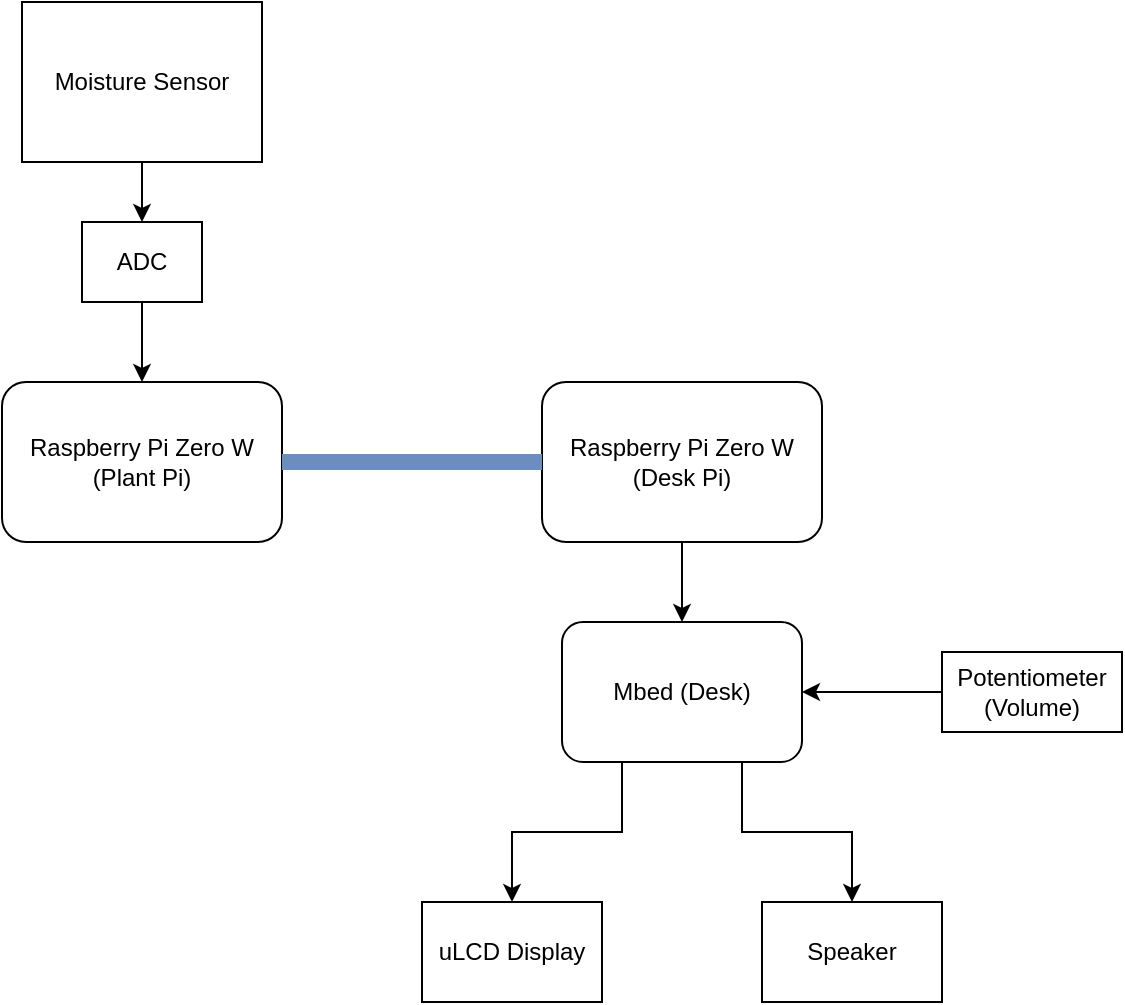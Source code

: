 <mxfile version="22.1.5" type="google">
  <diagram name="Page-1" id="IAvR7SCOR-0pfmvO4VQQ">
    <mxGraphModel grid="1" page="1" gridSize="10" guides="1" tooltips="1" connect="1" arrows="1" fold="1" pageScale="1" pageWidth="850" pageHeight="1100" math="0" shadow="0">
      <root>
        <mxCell id="0" />
        <mxCell id="1" parent="0" />
        <mxCell id="CAhOLh-6jD5Jb8sHDxQh-17" value="" style="edgeStyle=orthogonalEdgeStyle;rounded=0;orthogonalLoop=1;jettySize=auto;html=1;" edge="1" parent="1" source="CAhOLh-6jD5Jb8sHDxQh-1" target="CAhOLh-6jD5Jb8sHDxQh-16">
          <mxGeometry relative="1" as="geometry" />
        </mxCell>
        <mxCell id="CAhOLh-6jD5Jb8sHDxQh-1" value="Raspberry Pi Zero W (Desk Pi)" style="rounded=1;whiteSpace=wrap;html=1;" vertex="1" parent="1">
          <mxGeometry x="430" y="280" width="140" height="80" as="geometry" />
        </mxCell>
        <mxCell id="CAhOLh-6jD5Jb8sHDxQh-2" value="Raspberry Pi Zero W (Plant Pi)" style="rounded=1;whiteSpace=wrap;html=1;" vertex="1" parent="1">
          <mxGeometry x="160" y="280" width="140" height="80" as="geometry" />
        </mxCell>
        <mxCell id="CAhOLh-6jD5Jb8sHDxQh-6" value="" style="edgeStyle=orthogonalEdgeStyle;rounded=0;orthogonalLoop=1;jettySize=auto;html=1;" edge="1" parent="1" source="CAhOLh-6jD5Jb8sHDxQh-3" target="CAhOLh-6jD5Jb8sHDxQh-5">
          <mxGeometry relative="1" as="geometry" />
        </mxCell>
        <mxCell id="CAhOLh-6jD5Jb8sHDxQh-3" value="Moisture Sensor" style="rounded=0;whiteSpace=wrap;html=1;" vertex="1" parent="1">
          <mxGeometry x="170" y="90" width="120" height="80" as="geometry" />
        </mxCell>
        <mxCell id="CAhOLh-6jD5Jb8sHDxQh-7" value="" style="edgeStyle=orthogonalEdgeStyle;rounded=0;orthogonalLoop=1;jettySize=auto;html=1;entryX=0.5;entryY=0;entryDx=0;entryDy=0;" edge="1" parent="1" source="CAhOLh-6jD5Jb8sHDxQh-5" target="CAhOLh-6jD5Jb8sHDxQh-2">
          <mxGeometry relative="1" as="geometry">
            <mxPoint x="225" y="280" as="targetPoint" />
          </mxGeometry>
        </mxCell>
        <mxCell id="CAhOLh-6jD5Jb8sHDxQh-5" value="ADC" style="rounded=0;whiteSpace=wrap;html=1;" vertex="1" parent="1">
          <mxGeometry x="200" y="200" width="60" height="40" as="geometry" />
        </mxCell>
        <mxCell id="CAhOLh-6jD5Jb8sHDxQh-8" value="" style="endArrow=none;html=1;rounded=0;fillColor=#dae8fc;strokeColor=#6c8ebf;strokeWidth=8;exitX=0;exitY=0.5;exitDx=0;exitDy=0;" edge="1" parent="1" source="CAhOLh-6jD5Jb8sHDxQh-1">
          <mxGeometry width="50" height="50" relative="1" as="geometry">
            <mxPoint x="330" y="320" as="sourcePoint" />
            <mxPoint x="300" y="320" as="targetPoint" />
          </mxGeometry>
        </mxCell>
        <mxCell id="CAhOLh-6jD5Jb8sHDxQh-22" value="" style="edgeStyle=orthogonalEdgeStyle;rounded=0;orthogonalLoop=1;jettySize=auto;html=1;" edge="1" parent="1" source="CAhOLh-6jD5Jb8sHDxQh-9" target="CAhOLh-6jD5Jb8sHDxQh-16">
          <mxGeometry relative="1" as="geometry" />
        </mxCell>
        <mxCell id="CAhOLh-6jD5Jb8sHDxQh-9" value="Potentiometer&lt;br&gt;(Volume)" style="rounded=0;whiteSpace=wrap;html=1;" vertex="1" parent="1">
          <mxGeometry x="630" y="415" width="90" height="40" as="geometry" />
        </mxCell>
        <mxCell id="CAhOLh-6jD5Jb8sHDxQh-12" value="uLCD Display" style="rounded=0;whiteSpace=wrap;html=1;" vertex="1" parent="1">
          <mxGeometry x="370" y="540" width="90" height="50" as="geometry" />
        </mxCell>
        <mxCell id="CAhOLh-6jD5Jb8sHDxQh-13" value="Speaker" style="rounded=0;whiteSpace=wrap;html=1;" vertex="1" parent="1">
          <mxGeometry x="540" y="540" width="90" height="50" as="geometry" />
        </mxCell>
        <mxCell id="CAhOLh-6jD5Jb8sHDxQh-19" style="edgeStyle=orthogonalEdgeStyle;rounded=0;orthogonalLoop=1;jettySize=auto;html=1;exitX=0.25;exitY=1;exitDx=0;exitDy=0;entryX=0.5;entryY=0;entryDx=0;entryDy=0;" edge="1" parent="1" source="CAhOLh-6jD5Jb8sHDxQh-16" target="CAhOLh-6jD5Jb8sHDxQh-12">
          <mxGeometry relative="1" as="geometry" />
        </mxCell>
        <mxCell id="CAhOLh-6jD5Jb8sHDxQh-20" style="edgeStyle=orthogonalEdgeStyle;rounded=0;orthogonalLoop=1;jettySize=auto;html=1;exitX=0.75;exitY=1;exitDx=0;exitDy=0;entryX=0.5;entryY=0;entryDx=0;entryDy=0;" edge="1" parent="1" source="CAhOLh-6jD5Jb8sHDxQh-16" target="CAhOLh-6jD5Jb8sHDxQh-13">
          <mxGeometry relative="1" as="geometry" />
        </mxCell>
        <mxCell id="CAhOLh-6jD5Jb8sHDxQh-16" value="Mbed (Desk)" style="rounded=1;whiteSpace=wrap;html=1;" vertex="1" parent="1">
          <mxGeometry x="440" y="400" width="120" height="70" as="geometry" />
        </mxCell>
        <mxCell id="CAhOLh-6jD5Jb8sHDxQh-21" style="edgeStyle=orthogonalEdgeStyle;rounded=0;orthogonalLoop=1;jettySize=auto;html=1;exitX=0.5;exitY=1;exitDx=0;exitDy=0;" edge="1" parent="1" source="CAhOLh-6jD5Jb8sHDxQh-16" target="CAhOLh-6jD5Jb8sHDxQh-16">
          <mxGeometry relative="1" as="geometry" />
        </mxCell>
      </root>
    </mxGraphModel>
  </diagram>
</mxfile>
